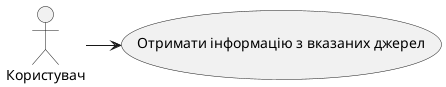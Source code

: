@startuml

actor :Користувач: as K

usecase "Отримати інформацію з вказаних джерел" as UC_01

K --r-> UC_01

@enduml
